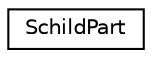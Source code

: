 digraph "Graphical Class Hierarchy"
{
  edge [fontname="Helvetica",fontsize="10",labelfontname="Helvetica",labelfontsize="10"];
  node [fontname="Helvetica",fontsize="10",shape=record];
  rankdir="LR";
  Node0 [label="SchildPart",height=0.2,width=0.4,color="black", fillcolor="white", style="filled",URL="$class_schild_part.html"];
}
